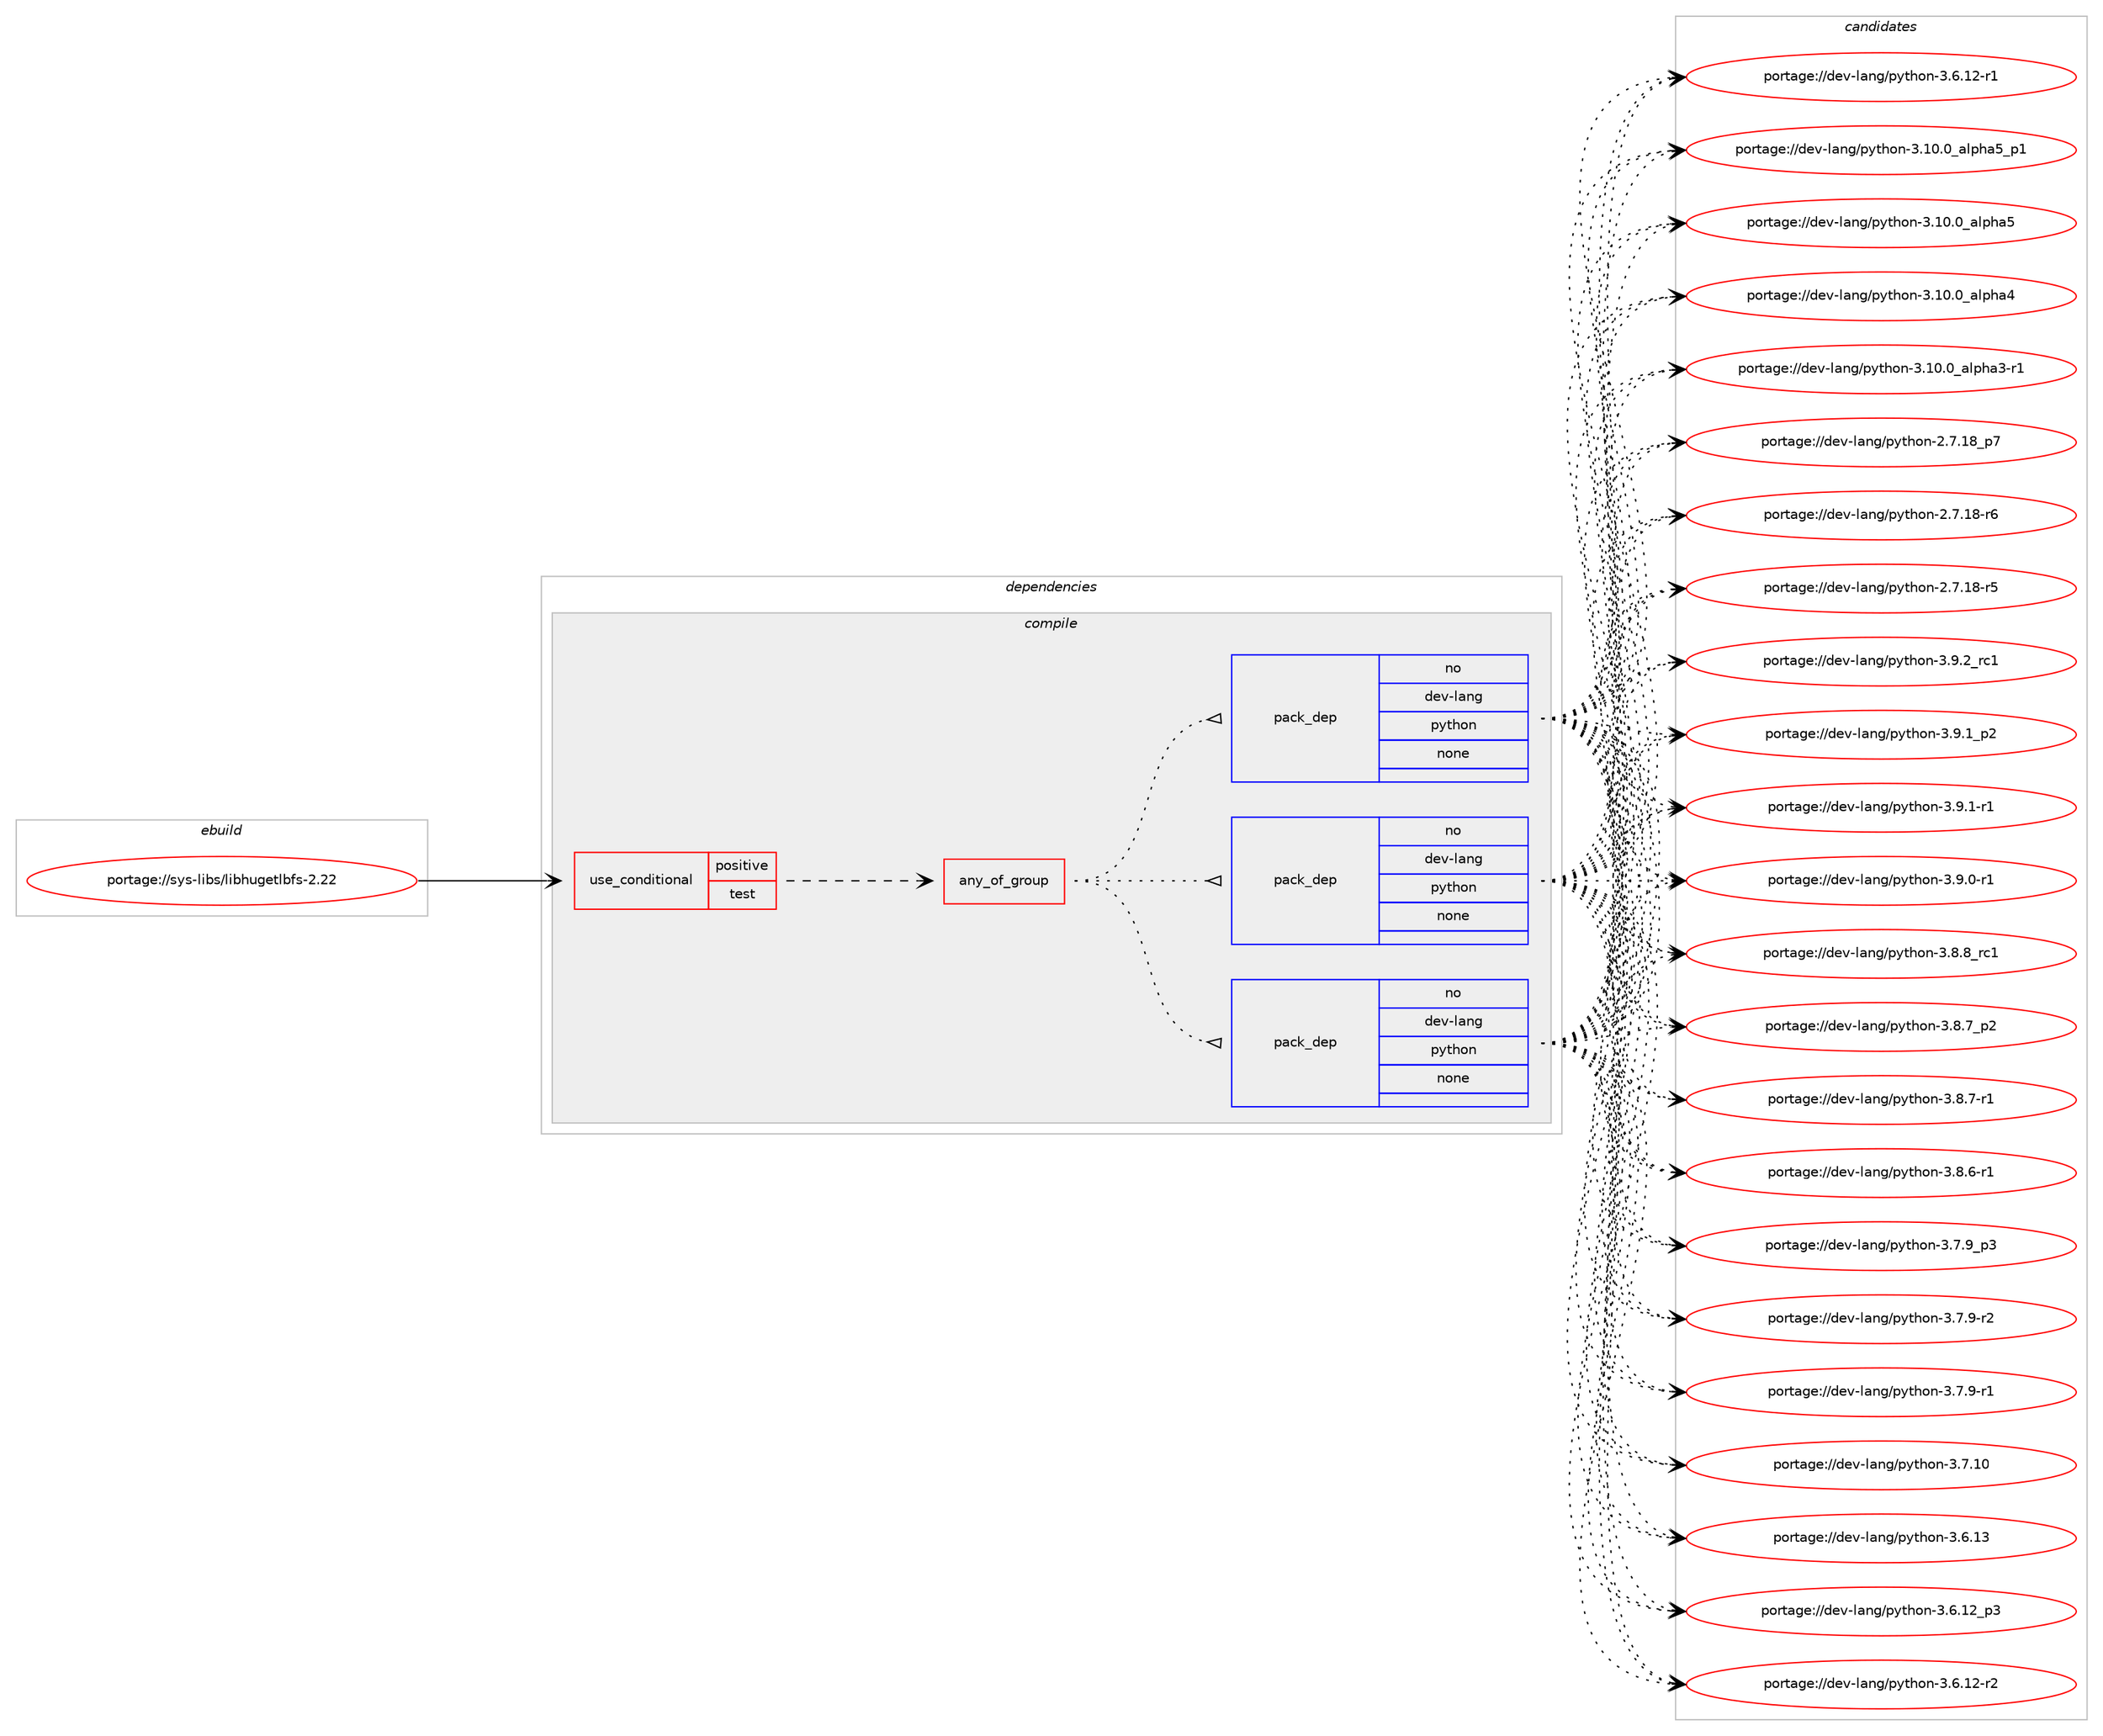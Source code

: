 digraph prolog {

# *************
# Graph options
# *************

newrank=true;
concentrate=true;
compound=true;
graph [rankdir=LR,fontname=Helvetica,fontsize=10,ranksep=1.5];#, ranksep=2.5, nodesep=0.2];
edge  [arrowhead=vee];
node  [fontname=Helvetica,fontsize=10];

# **********
# The ebuild
# **********

subgraph cluster_leftcol {
color=gray;
rank=same;
label=<<i>ebuild</i>>;
id [label="portage://sys-libs/libhugetlbfs-2.22", color=red, width=4, href="../sys-libs/libhugetlbfs-2.22.svg"];
}

# ****************
# The dependencies
# ****************

subgraph cluster_midcol {
color=gray;
label=<<i>dependencies</i>>;
subgraph cluster_compile {
fillcolor="#eeeeee";
style=filled;
label=<<i>compile</i>>;
subgraph cond741 {
dependency4117 [label=<<TABLE BORDER="0" CELLBORDER="1" CELLSPACING="0" CELLPADDING="4"><TR><TD ROWSPAN="3" CELLPADDING="10">use_conditional</TD></TR><TR><TD>positive</TD></TR><TR><TD>test</TD></TR></TABLE>>, shape=none, color=red];
subgraph any54 {
dependency4118 [label=<<TABLE BORDER="0" CELLBORDER="1" CELLSPACING="0" CELLPADDING="4"><TR><TD CELLPADDING="10">any_of_group</TD></TR></TABLE>>, shape=none, color=red];subgraph pack3313 {
dependency4119 [label=<<TABLE BORDER="0" CELLBORDER="1" CELLSPACING="0" CELLPADDING="4" WIDTH="220"><TR><TD ROWSPAN="6" CELLPADDING="30">pack_dep</TD></TR><TR><TD WIDTH="110">no</TD></TR><TR><TD>dev-lang</TD></TR><TR><TD>python</TD></TR><TR><TD>none</TD></TR><TR><TD></TD></TR></TABLE>>, shape=none, color=blue];
}
dependency4118:e -> dependency4119:w [weight=20,style="dotted",arrowhead="oinv"];
subgraph pack3314 {
dependency4120 [label=<<TABLE BORDER="0" CELLBORDER="1" CELLSPACING="0" CELLPADDING="4" WIDTH="220"><TR><TD ROWSPAN="6" CELLPADDING="30">pack_dep</TD></TR><TR><TD WIDTH="110">no</TD></TR><TR><TD>dev-lang</TD></TR><TR><TD>python</TD></TR><TR><TD>none</TD></TR><TR><TD></TD></TR></TABLE>>, shape=none, color=blue];
}
dependency4118:e -> dependency4120:w [weight=20,style="dotted",arrowhead="oinv"];
subgraph pack3315 {
dependency4121 [label=<<TABLE BORDER="0" CELLBORDER="1" CELLSPACING="0" CELLPADDING="4" WIDTH="220"><TR><TD ROWSPAN="6" CELLPADDING="30">pack_dep</TD></TR><TR><TD WIDTH="110">no</TD></TR><TR><TD>dev-lang</TD></TR><TR><TD>python</TD></TR><TR><TD>none</TD></TR><TR><TD></TD></TR></TABLE>>, shape=none, color=blue];
}
dependency4118:e -> dependency4121:w [weight=20,style="dotted",arrowhead="oinv"];
}
dependency4117:e -> dependency4118:w [weight=20,style="dashed",arrowhead="vee"];
}
id:e -> dependency4117:w [weight=20,style="solid",arrowhead="vee"];
}
subgraph cluster_compileandrun {
fillcolor="#eeeeee";
style=filled;
label=<<i>compile and run</i>>;
}
subgraph cluster_run {
fillcolor="#eeeeee";
style=filled;
label=<<i>run</i>>;
}
}

# **************
# The candidates
# **************

subgraph cluster_choices {
rank=same;
color=gray;
label=<<i>candidates</i>>;

subgraph choice3313 {
color=black;
nodesep=1;
choice100101118451089711010347112121116104111110455146574650951149949 [label="portage://dev-lang/python-3.9.2_rc1", color=red, width=4,href="../dev-lang/python-3.9.2_rc1.svg"];
choice1001011184510897110103471121211161041111104551465746499511250 [label="portage://dev-lang/python-3.9.1_p2", color=red, width=4,href="../dev-lang/python-3.9.1_p2.svg"];
choice1001011184510897110103471121211161041111104551465746494511449 [label="portage://dev-lang/python-3.9.1-r1", color=red, width=4,href="../dev-lang/python-3.9.1-r1.svg"];
choice1001011184510897110103471121211161041111104551465746484511449 [label="portage://dev-lang/python-3.9.0-r1", color=red, width=4,href="../dev-lang/python-3.9.0-r1.svg"];
choice100101118451089711010347112121116104111110455146564656951149949 [label="portage://dev-lang/python-3.8.8_rc1", color=red, width=4,href="../dev-lang/python-3.8.8_rc1.svg"];
choice1001011184510897110103471121211161041111104551465646559511250 [label="portage://dev-lang/python-3.8.7_p2", color=red, width=4,href="../dev-lang/python-3.8.7_p2.svg"];
choice1001011184510897110103471121211161041111104551465646554511449 [label="portage://dev-lang/python-3.8.7-r1", color=red, width=4,href="../dev-lang/python-3.8.7-r1.svg"];
choice1001011184510897110103471121211161041111104551465646544511449 [label="portage://dev-lang/python-3.8.6-r1", color=red, width=4,href="../dev-lang/python-3.8.6-r1.svg"];
choice1001011184510897110103471121211161041111104551465546579511251 [label="portage://dev-lang/python-3.7.9_p3", color=red, width=4,href="../dev-lang/python-3.7.9_p3.svg"];
choice1001011184510897110103471121211161041111104551465546574511450 [label="portage://dev-lang/python-3.7.9-r2", color=red, width=4,href="../dev-lang/python-3.7.9-r2.svg"];
choice1001011184510897110103471121211161041111104551465546574511449 [label="portage://dev-lang/python-3.7.9-r1", color=red, width=4,href="../dev-lang/python-3.7.9-r1.svg"];
choice10010111845108971101034711212111610411111045514655464948 [label="portage://dev-lang/python-3.7.10", color=red, width=4,href="../dev-lang/python-3.7.10.svg"];
choice10010111845108971101034711212111610411111045514654464951 [label="portage://dev-lang/python-3.6.13", color=red, width=4,href="../dev-lang/python-3.6.13.svg"];
choice100101118451089711010347112121116104111110455146544649509511251 [label="portage://dev-lang/python-3.6.12_p3", color=red, width=4,href="../dev-lang/python-3.6.12_p3.svg"];
choice100101118451089711010347112121116104111110455146544649504511450 [label="portage://dev-lang/python-3.6.12-r2", color=red, width=4,href="../dev-lang/python-3.6.12-r2.svg"];
choice100101118451089711010347112121116104111110455146544649504511449 [label="portage://dev-lang/python-3.6.12-r1", color=red, width=4,href="../dev-lang/python-3.6.12-r1.svg"];
choice10010111845108971101034711212111610411111045514649484648959710811210497539511249 [label="portage://dev-lang/python-3.10.0_alpha5_p1", color=red, width=4,href="../dev-lang/python-3.10.0_alpha5_p1.svg"];
choice1001011184510897110103471121211161041111104551464948464895971081121049753 [label="portage://dev-lang/python-3.10.0_alpha5", color=red, width=4,href="../dev-lang/python-3.10.0_alpha5.svg"];
choice1001011184510897110103471121211161041111104551464948464895971081121049752 [label="portage://dev-lang/python-3.10.0_alpha4", color=red, width=4,href="../dev-lang/python-3.10.0_alpha4.svg"];
choice10010111845108971101034711212111610411111045514649484648959710811210497514511449 [label="portage://dev-lang/python-3.10.0_alpha3-r1", color=red, width=4,href="../dev-lang/python-3.10.0_alpha3-r1.svg"];
choice100101118451089711010347112121116104111110455046554649569511255 [label="portage://dev-lang/python-2.7.18_p7", color=red, width=4,href="../dev-lang/python-2.7.18_p7.svg"];
choice100101118451089711010347112121116104111110455046554649564511454 [label="portage://dev-lang/python-2.7.18-r6", color=red, width=4,href="../dev-lang/python-2.7.18-r6.svg"];
choice100101118451089711010347112121116104111110455046554649564511453 [label="portage://dev-lang/python-2.7.18-r5", color=red, width=4,href="../dev-lang/python-2.7.18-r5.svg"];
dependency4119:e -> choice100101118451089711010347112121116104111110455146574650951149949:w [style=dotted,weight="100"];
dependency4119:e -> choice1001011184510897110103471121211161041111104551465746499511250:w [style=dotted,weight="100"];
dependency4119:e -> choice1001011184510897110103471121211161041111104551465746494511449:w [style=dotted,weight="100"];
dependency4119:e -> choice1001011184510897110103471121211161041111104551465746484511449:w [style=dotted,weight="100"];
dependency4119:e -> choice100101118451089711010347112121116104111110455146564656951149949:w [style=dotted,weight="100"];
dependency4119:e -> choice1001011184510897110103471121211161041111104551465646559511250:w [style=dotted,weight="100"];
dependency4119:e -> choice1001011184510897110103471121211161041111104551465646554511449:w [style=dotted,weight="100"];
dependency4119:e -> choice1001011184510897110103471121211161041111104551465646544511449:w [style=dotted,weight="100"];
dependency4119:e -> choice1001011184510897110103471121211161041111104551465546579511251:w [style=dotted,weight="100"];
dependency4119:e -> choice1001011184510897110103471121211161041111104551465546574511450:w [style=dotted,weight="100"];
dependency4119:e -> choice1001011184510897110103471121211161041111104551465546574511449:w [style=dotted,weight="100"];
dependency4119:e -> choice10010111845108971101034711212111610411111045514655464948:w [style=dotted,weight="100"];
dependency4119:e -> choice10010111845108971101034711212111610411111045514654464951:w [style=dotted,weight="100"];
dependency4119:e -> choice100101118451089711010347112121116104111110455146544649509511251:w [style=dotted,weight="100"];
dependency4119:e -> choice100101118451089711010347112121116104111110455146544649504511450:w [style=dotted,weight="100"];
dependency4119:e -> choice100101118451089711010347112121116104111110455146544649504511449:w [style=dotted,weight="100"];
dependency4119:e -> choice10010111845108971101034711212111610411111045514649484648959710811210497539511249:w [style=dotted,weight="100"];
dependency4119:e -> choice1001011184510897110103471121211161041111104551464948464895971081121049753:w [style=dotted,weight="100"];
dependency4119:e -> choice1001011184510897110103471121211161041111104551464948464895971081121049752:w [style=dotted,weight="100"];
dependency4119:e -> choice10010111845108971101034711212111610411111045514649484648959710811210497514511449:w [style=dotted,weight="100"];
dependency4119:e -> choice100101118451089711010347112121116104111110455046554649569511255:w [style=dotted,weight="100"];
dependency4119:e -> choice100101118451089711010347112121116104111110455046554649564511454:w [style=dotted,weight="100"];
dependency4119:e -> choice100101118451089711010347112121116104111110455046554649564511453:w [style=dotted,weight="100"];
}
subgraph choice3314 {
color=black;
nodesep=1;
choice100101118451089711010347112121116104111110455146574650951149949 [label="portage://dev-lang/python-3.9.2_rc1", color=red, width=4,href="../dev-lang/python-3.9.2_rc1.svg"];
choice1001011184510897110103471121211161041111104551465746499511250 [label="portage://dev-lang/python-3.9.1_p2", color=red, width=4,href="../dev-lang/python-3.9.1_p2.svg"];
choice1001011184510897110103471121211161041111104551465746494511449 [label="portage://dev-lang/python-3.9.1-r1", color=red, width=4,href="../dev-lang/python-3.9.1-r1.svg"];
choice1001011184510897110103471121211161041111104551465746484511449 [label="portage://dev-lang/python-3.9.0-r1", color=red, width=4,href="../dev-lang/python-3.9.0-r1.svg"];
choice100101118451089711010347112121116104111110455146564656951149949 [label="portage://dev-lang/python-3.8.8_rc1", color=red, width=4,href="../dev-lang/python-3.8.8_rc1.svg"];
choice1001011184510897110103471121211161041111104551465646559511250 [label="portage://dev-lang/python-3.8.7_p2", color=red, width=4,href="../dev-lang/python-3.8.7_p2.svg"];
choice1001011184510897110103471121211161041111104551465646554511449 [label="portage://dev-lang/python-3.8.7-r1", color=red, width=4,href="../dev-lang/python-3.8.7-r1.svg"];
choice1001011184510897110103471121211161041111104551465646544511449 [label="portage://dev-lang/python-3.8.6-r1", color=red, width=4,href="../dev-lang/python-3.8.6-r1.svg"];
choice1001011184510897110103471121211161041111104551465546579511251 [label="portage://dev-lang/python-3.7.9_p3", color=red, width=4,href="../dev-lang/python-3.7.9_p3.svg"];
choice1001011184510897110103471121211161041111104551465546574511450 [label="portage://dev-lang/python-3.7.9-r2", color=red, width=4,href="../dev-lang/python-3.7.9-r2.svg"];
choice1001011184510897110103471121211161041111104551465546574511449 [label="portage://dev-lang/python-3.7.9-r1", color=red, width=4,href="../dev-lang/python-3.7.9-r1.svg"];
choice10010111845108971101034711212111610411111045514655464948 [label="portage://dev-lang/python-3.7.10", color=red, width=4,href="../dev-lang/python-3.7.10.svg"];
choice10010111845108971101034711212111610411111045514654464951 [label="portage://dev-lang/python-3.6.13", color=red, width=4,href="../dev-lang/python-3.6.13.svg"];
choice100101118451089711010347112121116104111110455146544649509511251 [label="portage://dev-lang/python-3.6.12_p3", color=red, width=4,href="../dev-lang/python-3.6.12_p3.svg"];
choice100101118451089711010347112121116104111110455146544649504511450 [label="portage://dev-lang/python-3.6.12-r2", color=red, width=4,href="../dev-lang/python-3.6.12-r2.svg"];
choice100101118451089711010347112121116104111110455146544649504511449 [label="portage://dev-lang/python-3.6.12-r1", color=red, width=4,href="../dev-lang/python-3.6.12-r1.svg"];
choice10010111845108971101034711212111610411111045514649484648959710811210497539511249 [label="portage://dev-lang/python-3.10.0_alpha5_p1", color=red, width=4,href="../dev-lang/python-3.10.0_alpha5_p1.svg"];
choice1001011184510897110103471121211161041111104551464948464895971081121049753 [label="portage://dev-lang/python-3.10.0_alpha5", color=red, width=4,href="../dev-lang/python-3.10.0_alpha5.svg"];
choice1001011184510897110103471121211161041111104551464948464895971081121049752 [label="portage://dev-lang/python-3.10.0_alpha4", color=red, width=4,href="../dev-lang/python-3.10.0_alpha4.svg"];
choice10010111845108971101034711212111610411111045514649484648959710811210497514511449 [label="portage://dev-lang/python-3.10.0_alpha3-r1", color=red, width=4,href="../dev-lang/python-3.10.0_alpha3-r1.svg"];
choice100101118451089711010347112121116104111110455046554649569511255 [label="portage://dev-lang/python-2.7.18_p7", color=red, width=4,href="../dev-lang/python-2.7.18_p7.svg"];
choice100101118451089711010347112121116104111110455046554649564511454 [label="portage://dev-lang/python-2.7.18-r6", color=red, width=4,href="../dev-lang/python-2.7.18-r6.svg"];
choice100101118451089711010347112121116104111110455046554649564511453 [label="portage://dev-lang/python-2.7.18-r5", color=red, width=4,href="../dev-lang/python-2.7.18-r5.svg"];
dependency4120:e -> choice100101118451089711010347112121116104111110455146574650951149949:w [style=dotted,weight="100"];
dependency4120:e -> choice1001011184510897110103471121211161041111104551465746499511250:w [style=dotted,weight="100"];
dependency4120:e -> choice1001011184510897110103471121211161041111104551465746494511449:w [style=dotted,weight="100"];
dependency4120:e -> choice1001011184510897110103471121211161041111104551465746484511449:w [style=dotted,weight="100"];
dependency4120:e -> choice100101118451089711010347112121116104111110455146564656951149949:w [style=dotted,weight="100"];
dependency4120:e -> choice1001011184510897110103471121211161041111104551465646559511250:w [style=dotted,weight="100"];
dependency4120:e -> choice1001011184510897110103471121211161041111104551465646554511449:w [style=dotted,weight="100"];
dependency4120:e -> choice1001011184510897110103471121211161041111104551465646544511449:w [style=dotted,weight="100"];
dependency4120:e -> choice1001011184510897110103471121211161041111104551465546579511251:w [style=dotted,weight="100"];
dependency4120:e -> choice1001011184510897110103471121211161041111104551465546574511450:w [style=dotted,weight="100"];
dependency4120:e -> choice1001011184510897110103471121211161041111104551465546574511449:w [style=dotted,weight="100"];
dependency4120:e -> choice10010111845108971101034711212111610411111045514655464948:w [style=dotted,weight="100"];
dependency4120:e -> choice10010111845108971101034711212111610411111045514654464951:w [style=dotted,weight="100"];
dependency4120:e -> choice100101118451089711010347112121116104111110455146544649509511251:w [style=dotted,weight="100"];
dependency4120:e -> choice100101118451089711010347112121116104111110455146544649504511450:w [style=dotted,weight="100"];
dependency4120:e -> choice100101118451089711010347112121116104111110455146544649504511449:w [style=dotted,weight="100"];
dependency4120:e -> choice10010111845108971101034711212111610411111045514649484648959710811210497539511249:w [style=dotted,weight="100"];
dependency4120:e -> choice1001011184510897110103471121211161041111104551464948464895971081121049753:w [style=dotted,weight="100"];
dependency4120:e -> choice1001011184510897110103471121211161041111104551464948464895971081121049752:w [style=dotted,weight="100"];
dependency4120:e -> choice10010111845108971101034711212111610411111045514649484648959710811210497514511449:w [style=dotted,weight="100"];
dependency4120:e -> choice100101118451089711010347112121116104111110455046554649569511255:w [style=dotted,weight="100"];
dependency4120:e -> choice100101118451089711010347112121116104111110455046554649564511454:w [style=dotted,weight="100"];
dependency4120:e -> choice100101118451089711010347112121116104111110455046554649564511453:w [style=dotted,weight="100"];
}
subgraph choice3315 {
color=black;
nodesep=1;
choice100101118451089711010347112121116104111110455146574650951149949 [label="portage://dev-lang/python-3.9.2_rc1", color=red, width=4,href="../dev-lang/python-3.9.2_rc1.svg"];
choice1001011184510897110103471121211161041111104551465746499511250 [label="portage://dev-lang/python-3.9.1_p2", color=red, width=4,href="../dev-lang/python-3.9.1_p2.svg"];
choice1001011184510897110103471121211161041111104551465746494511449 [label="portage://dev-lang/python-3.9.1-r1", color=red, width=4,href="../dev-lang/python-3.9.1-r1.svg"];
choice1001011184510897110103471121211161041111104551465746484511449 [label="portage://dev-lang/python-3.9.0-r1", color=red, width=4,href="../dev-lang/python-3.9.0-r1.svg"];
choice100101118451089711010347112121116104111110455146564656951149949 [label="portage://dev-lang/python-3.8.8_rc1", color=red, width=4,href="../dev-lang/python-3.8.8_rc1.svg"];
choice1001011184510897110103471121211161041111104551465646559511250 [label="portage://dev-lang/python-3.8.7_p2", color=red, width=4,href="../dev-lang/python-3.8.7_p2.svg"];
choice1001011184510897110103471121211161041111104551465646554511449 [label="portage://dev-lang/python-3.8.7-r1", color=red, width=4,href="../dev-lang/python-3.8.7-r1.svg"];
choice1001011184510897110103471121211161041111104551465646544511449 [label="portage://dev-lang/python-3.8.6-r1", color=red, width=4,href="../dev-lang/python-3.8.6-r1.svg"];
choice1001011184510897110103471121211161041111104551465546579511251 [label="portage://dev-lang/python-3.7.9_p3", color=red, width=4,href="../dev-lang/python-3.7.9_p3.svg"];
choice1001011184510897110103471121211161041111104551465546574511450 [label="portage://dev-lang/python-3.7.9-r2", color=red, width=4,href="../dev-lang/python-3.7.9-r2.svg"];
choice1001011184510897110103471121211161041111104551465546574511449 [label="portage://dev-lang/python-3.7.9-r1", color=red, width=4,href="../dev-lang/python-3.7.9-r1.svg"];
choice10010111845108971101034711212111610411111045514655464948 [label="portage://dev-lang/python-3.7.10", color=red, width=4,href="../dev-lang/python-3.7.10.svg"];
choice10010111845108971101034711212111610411111045514654464951 [label="portage://dev-lang/python-3.6.13", color=red, width=4,href="../dev-lang/python-3.6.13.svg"];
choice100101118451089711010347112121116104111110455146544649509511251 [label="portage://dev-lang/python-3.6.12_p3", color=red, width=4,href="../dev-lang/python-3.6.12_p3.svg"];
choice100101118451089711010347112121116104111110455146544649504511450 [label="portage://dev-lang/python-3.6.12-r2", color=red, width=4,href="../dev-lang/python-3.6.12-r2.svg"];
choice100101118451089711010347112121116104111110455146544649504511449 [label="portage://dev-lang/python-3.6.12-r1", color=red, width=4,href="../dev-lang/python-3.6.12-r1.svg"];
choice10010111845108971101034711212111610411111045514649484648959710811210497539511249 [label="portage://dev-lang/python-3.10.0_alpha5_p1", color=red, width=4,href="../dev-lang/python-3.10.0_alpha5_p1.svg"];
choice1001011184510897110103471121211161041111104551464948464895971081121049753 [label="portage://dev-lang/python-3.10.0_alpha5", color=red, width=4,href="../dev-lang/python-3.10.0_alpha5.svg"];
choice1001011184510897110103471121211161041111104551464948464895971081121049752 [label="portage://dev-lang/python-3.10.0_alpha4", color=red, width=4,href="../dev-lang/python-3.10.0_alpha4.svg"];
choice10010111845108971101034711212111610411111045514649484648959710811210497514511449 [label="portage://dev-lang/python-3.10.0_alpha3-r1", color=red, width=4,href="../dev-lang/python-3.10.0_alpha3-r1.svg"];
choice100101118451089711010347112121116104111110455046554649569511255 [label="portage://dev-lang/python-2.7.18_p7", color=red, width=4,href="../dev-lang/python-2.7.18_p7.svg"];
choice100101118451089711010347112121116104111110455046554649564511454 [label="portage://dev-lang/python-2.7.18-r6", color=red, width=4,href="../dev-lang/python-2.7.18-r6.svg"];
choice100101118451089711010347112121116104111110455046554649564511453 [label="portage://dev-lang/python-2.7.18-r5", color=red, width=4,href="../dev-lang/python-2.7.18-r5.svg"];
dependency4121:e -> choice100101118451089711010347112121116104111110455146574650951149949:w [style=dotted,weight="100"];
dependency4121:e -> choice1001011184510897110103471121211161041111104551465746499511250:w [style=dotted,weight="100"];
dependency4121:e -> choice1001011184510897110103471121211161041111104551465746494511449:w [style=dotted,weight="100"];
dependency4121:e -> choice1001011184510897110103471121211161041111104551465746484511449:w [style=dotted,weight="100"];
dependency4121:e -> choice100101118451089711010347112121116104111110455146564656951149949:w [style=dotted,weight="100"];
dependency4121:e -> choice1001011184510897110103471121211161041111104551465646559511250:w [style=dotted,weight="100"];
dependency4121:e -> choice1001011184510897110103471121211161041111104551465646554511449:w [style=dotted,weight="100"];
dependency4121:e -> choice1001011184510897110103471121211161041111104551465646544511449:w [style=dotted,weight="100"];
dependency4121:e -> choice1001011184510897110103471121211161041111104551465546579511251:w [style=dotted,weight="100"];
dependency4121:e -> choice1001011184510897110103471121211161041111104551465546574511450:w [style=dotted,weight="100"];
dependency4121:e -> choice1001011184510897110103471121211161041111104551465546574511449:w [style=dotted,weight="100"];
dependency4121:e -> choice10010111845108971101034711212111610411111045514655464948:w [style=dotted,weight="100"];
dependency4121:e -> choice10010111845108971101034711212111610411111045514654464951:w [style=dotted,weight="100"];
dependency4121:e -> choice100101118451089711010347112121116104111110455146544649509511251:w [style=dotted,weight="100"];
dependency4121:e -> choice100101118451089711010347112121116104111110455146544649504511450:w [style=dotted,weight="100"];
dependency4121:e -> choice100101118451089711010347112121116104111110455146544649504511449:w [style=dotted,weight="100"];
dependency4121:e -> choice10010111845108971101034711212111610411111045514649484648959710811210497539511249:w [style=dotted,weight="100"];
dependency4121:e -> choice1001011184510897110103471121211161041111104551464948464895971081121049753:w [style=dotted,weight="100"];
dependency4121:e -> choice1001011184510897110103471121211161041111104551464948464895971081121049752:w [style=dotted,weight="100"];
dependency4121:e -> choice10010111845108971101034711212111610411111045514649484648959710811210497514511449:w [style=dotted,weight="100"];
dependency4121:e -> choice100101118451089711010347112121116104111110455046554649569511255:w [style=dotted,weight="100"];
dependency4121:e -> choice100101118451089711010347112121116104111110455046554649564511454:w [style=dotted,weight="100"];
dependency4121:e -> choice100101118451089711010347112121116104111110455046554649564511453:w [style=dotted,weight="100"];
}
}

}
